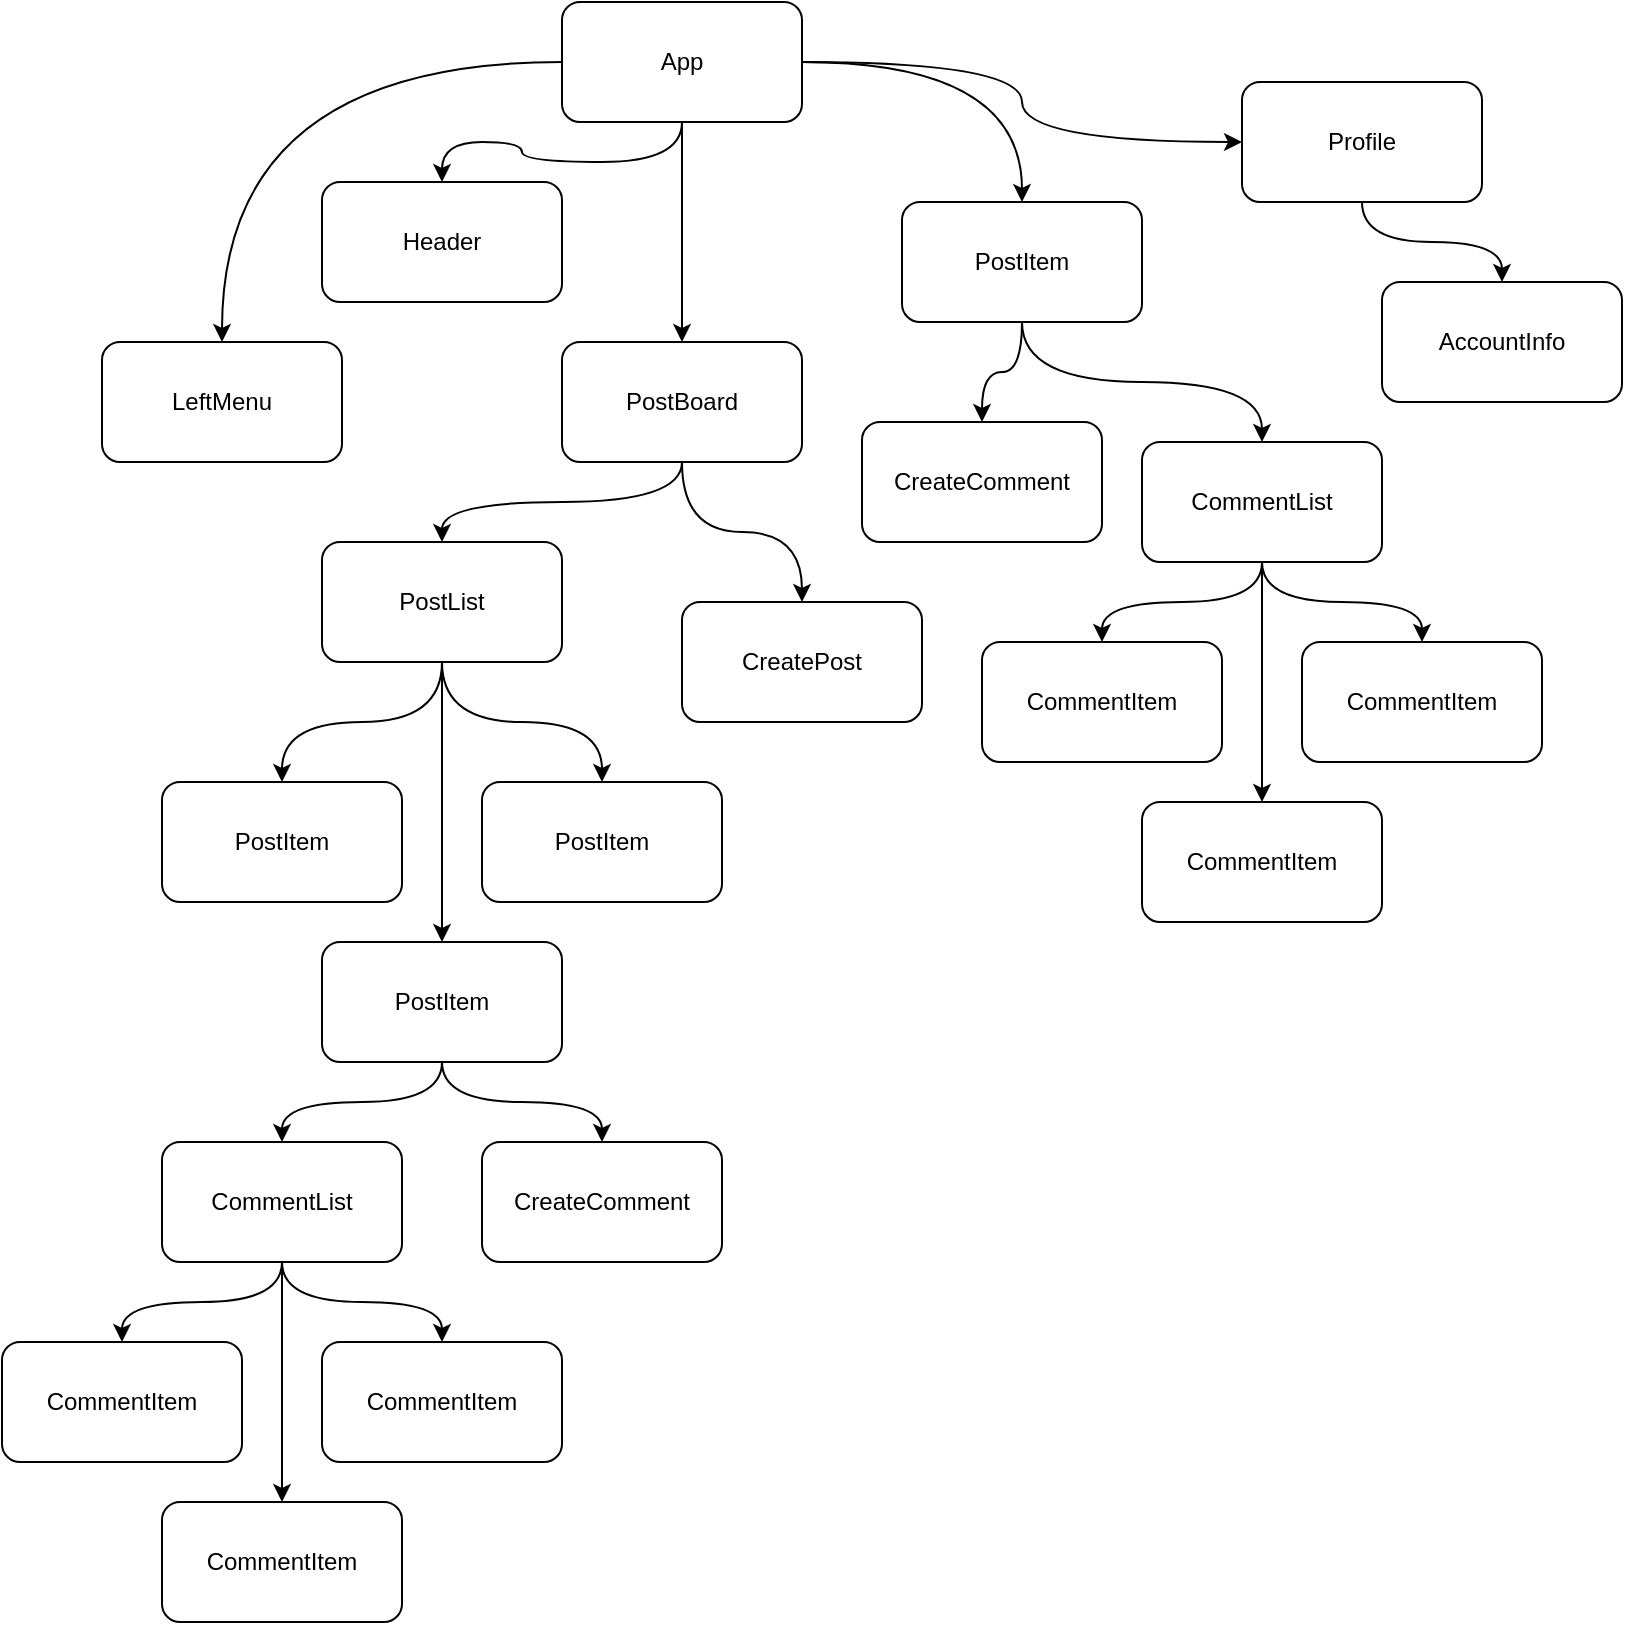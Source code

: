 <mxfile version="24.0.1" type="device">
  <diagram name="Page-1" id="IL38ssH-_RWsgFlwf67Z">
    <mxGraphModel dx="1042" dy="535" grid="1" gridSize="10" guides="1" tooltips="1" connect="1" arrows="1" fold="1" page="1" pageScale="1" pageWidth="827" pageHeight="1169" math="0" shadow="0">
      <root>
        <mxCell id="0" />
        <mxCell id="1" parent="0" />
        <mxCell id="DZYRU_ofzJVjwE8KknH9-11" style="edgeStyle=orthogonalEdgeStyle;rounded=0;orthogonalLoop=1;jettySize=auto;html=1;curved=1;" parent="1" source="DZYRU_ofzJVjwE8KknH9-1" target="DZYRU_ofzJVjwE8KknH9-9" edge="1">
          <mxGeometry relative="1" as="geometry" />
        </mxCell>
        <mxCell id="DZYRU_ofzJVjwE8KknH9-12" style="edgeStyle=orthogonalEdgeStyle;rounded=0;orthogonalLoop=1;jettySize=auto;html=1;curved=1;" parent="1" source="DZYRU_ofzJVjwE8KknH9-1" target="DZYRU_ofzJVjwE8KknH9-10" edge="1">
          <mxGeometry relative="1" as="geometry" />
        </mxCell>
        <mxCell id="DZYRU_ofzJVjwE8KknH9-13" style="edgeStyle=orthogonalEdgeStyle;rounded=0;orthogonalLoop=1;jettySize=auto;html=1;" parent="1" source="DZYRU_ofzJVjwE8KknH9-1" target="DZYRU_ofzJVjwE8KknH9-3" edge="1">
          <mxGeometry relative="1" as="geometry" />
        </mxCell>
        <mxCell id="DZYRU_ofzJVjwE8KknH9-15" style="edgeStyle=orthogonalEdgeStyle;rounded=0;orthogonalLoop=1;jettySize=auto;html=1;curved=1;" parent="1" source="DZYRU_ofzJVjwE8KknH9-1" target="DZYRU_ofzJVjwE8KknH9-2" edge="1">
          <mxGeometry relative="1" as="geometry" />
        </mxCell>
        <mxCell id="bSlTgqxA7FIsEH5_ooCk-12" style="edgeStyle=orthogonalEdgeStyle;rounded=0;orthogonalLoop=1;jettySize=auto;html=1;curved=1;" edge="1" parent="1" source="DZYRU_ofzJVjwE8KknH9-1" target="bSlTgqxA7FIsEH5_ooCk-2">
          <mxGeometry relative="1" as="geometry" />
        </mxCell>
        <mxCell id="DZYRU_ofzJVjwE8KknH9-1" value="App" style="rounded=1;whiteSpace=wrap;html=1;" parent="1" vertex="1">
          <mxGeometry x="280" width="120" height="60" as="geometry" />
        </mxCell>
        <mxCell id="DZYRU_ofzJVjwE8KknH9-49" style="edgeStyle=orthogonalEdgeStyle;rounded=0;orthogonalLoop=1;jettySize=auto;html=1;curved=1;" parent="1" source="DZYRU_ofzJVjwE8KknH9-2" target="DZYRU_ofzJVjwE8KknH9-48" edge="1">
          <mxGeometry relative="1" as="geometry" />
        </mxCell>
        <mxCell id="DZYRU_ofzJVjwE8KknH9-2" value="Profile" style="rounded=1;whiteSpace=wrap;html=1;" parent="1" vertex="1">
          <mxGeometry x="620" y="40" width="120" height="60" as="geometry" />
        </mxCell>
        <mxCell id="DZYRU_ofzJVjwE8KknH9-16" style="edgeStyle=orthogonalEdgeStyle;rounded=0;orthogonalLoop=1;jettySize=auto;html=1;curved=1;" parent="1" source="DZYRU_ofzJVjwE8KknH9-3" target="DZYRU_ofzJVjwE8KknH9-5" edge="1">
          <mxGeometry relative="1" as="geometry" />
        </mxCell>
        <mxCell id="DZYRU_ofzJVjwE8KknH9-45" style="edgeStyle=orthogonalEdgeStyle;rounded=0;orthogonalLoop=1;jettySize=auto;html=1;curved=1;" parent="1" source="DZYRU_ofzJVjwE8KknH9-3" target="DZYRU_ofzJVjwE8KknH9-44" edge="1">
          <mxGeometry relative="1" as="geometry" />
        </mxCell>
        <mxCell id="DZYRU_ofzJVjwE8KknH9-3" value="PostBoard" style="rounded=1;whiteSpace=wrap;html=1;" parent="1" vertex="1">
          <mxGeometry x="280" y="170" width="120" height="60" as="geometry" />
        </mxCell>
        <mxCell id="DZYRU_ofzJVjwE8KknH9-20" style="edgeStyle=orthogonalEdgeStyle;rounded=0;orthogonalLoop=1;jettySize=auto;html=1;curved=1;" parent="1" source="DZYRU_ofzJVjwE8KknH9-5" target="DZYRU_ofzJVjwE8KknH9-6" edge="1">
          <mxGeometry relative="1" as="geometry" />
        </mxCell>
        <mxCell id="DZYRU_ofzJVjwE8KknH9-21" style="edgeStyle=orthogonalEdgeStyle;rounded=0;orthogonalLoop=1;jettySize=auto;html=1;curved=1;" parent="1" source="DZYRU_ofzJVjwE8KknH9-5" target="DZYRU_ofzJVjwE8KknH9-17" edge="1">
          <mxGeometry relative="1" as="geometry" />
        </mxCell>
        <mxCell id="DZYRU_ofzJVjwE8KknH9-22" style="edgeStyle=orthogonalEdgeStyle;rounded=0;orthogonalLoop=1;jettySize=auto;html=1;curved=1;" parent="1" source="DZYRU_ofzJVjwE8KknH9-5" target="DZYRU_ofzJVjwE8KknH9-18" edge="1">
          <mxGeometry relative="1" as="geometry" />
        </mxCell>
        <mxCell id="DZYRU_ofzJVjwE8KknH9-5" value="PostList" style="rounded=1;whiteSpace=wrap;html=1;" parent="1" vertex="1">
          <mxGeometry x="160" y="270" width="120" height="60" as="geometry" />
        </mxCell>
        <mxCell id="DZYRU_ofzJVjwE8KknH9-47" style="edgeStyle=orthogonalEdgeStyle;rounded=0;orthogonalLoop=1;jettySize=auto;html=1;curved=1;" parent="1" source="DZYRU_ofzJVjwE8KknH9-6" target="DZYRU_ofzJVjwE8KknH9-46" edge="1">
          <mxGeometry relative="1" as="geometry" />
        </mxCell>
        <mxCell id="DZYRU_ofzJVjwE8KknH9-6" value="PostItem" style="rounded=1;whiteSpace=wrap;html=1;" parent="1" vertex="1">
          <mxGeometry x="160" y="470" width="120" height="60" as="geometry" />
        </mxCell>
        <mxCell id="DZYRU_ofzJVjwE8KknH9-9" value="Header" style="rounded=1;whiteSpace=wrap;html=1;" parent="1" vertex="1">
          <mxGeometry x="160" y="90" width="120" height="60" as="geometry" />
        </mxCell>
        <mxCell id="DZYRU_ofzJVjwE8KknH9-10" value="LeftMenu" style="rounded=1;whiteSpace=wrap;html=1;" parent="1" vertex="1">
          <mxGeometry x="50" y="170" width="120" height="60" as="geometry" />
        </mxCell>
        <mxCell id="DZYRU_ofzJVjwE8KknH9-17" value="PostItem" style="rounded=1;whiteSpace=wrap;html=1;" parent="1" vertex="1">
          <mxGeometry x="80" y="390" width="120" height="60" as="geometry" />
        </mxCell>
        <mxCell id="DZYRU_ofzJVjwE8KknH9-18" value="PostItem" style="rounded=1;whiteSpace=wrap;html=1;" parent="1" vertex="1">
          <mxGeometry x="240" y="390" width="120" height="60" as="geometry" />
        </mxCell>
        <mxCell id="DZYRU_ofzJVjwE8KknH9-24" style="edgeStyle=orthogonalEdgeStyle;rounded=0;orthogonalLoop=1;jettySize=auto;html=1;curved=1;" parent="1" source="DZYRU_ofzJVjwE8KknH9-6" target="DZYRU_ofzJVjwE8KknH9-25" edge="1">
          <mxGeometry relative="1" as="geometry">
            <mxPoint x="130" y="460" as="sourcePoint" />
          </mxGeometry>
        </mxCell>
        <mxCell id="DZYRU_ofzJVjwE8KknH9-31" style="edgeStyle=orthogonalEdgeStyle;rounded=0;orthogonalLoop=1;jettySize=auto;html=1;curved=1;" parent="1" source="DZYRU_ofzJVjwE8KknH9-25" target="DZYRU_ofzJVjwE8KknH9-30" edge="1">
          <mxGeometry relative="1" as="geometry" />
        </mxCell>
        <mxCell id="DZYRU_ofzJVjwE8KknH9-33" style="edgeStyle=orthogonalEdgeStyle;rounded=0;orthogonalLoop=1;jettySize=auto;html=1;" parent="1" source="DZYRU_ofzJVjwE8KknH9-25" target="DZYRU_ofzJVjwE8KknH9-32" edge="1">
          <mxGeometry relative="1" as="geometry" />
        </mxCell>
        <mxCell id="DZYRU_ofzJVjwE8KknH9-35" style="edgeStyle=orthogonalEdgeStyle;rounded=0;orthogonalLoop=1;jettySize=auto;html=1;curved=1;" parent="1" source="DZYRU_ofzJVjwE8KknH9-25" target="DZYRU_ofzJVjwE8KknH9-34" edge="1">
          <mxGeometry relative="1" as="geometry" />
        </mxCell>
        <mxCell id="DZYRU_ofzJVjwE8KknH9-25" value="CommentList" style="rounded=1;whiteSpace=wrap;html=1;" parent="1" vertex="1">
          <mxGeometry x="80" y="570" width="120" height="60" as="geometry" />
        </mxCell>
        <mxCell id="DZYRU_ofzJVjwE8KknH9-30" value="CommentItem" style="rounded=1;whiteSpace=wrap;html=1;" parent="1" vertex="1">
          <mxGeometry y="670" width="120" height="60" as="geometry" />
        </mxCell>
        <mxCell id="DZYRU_ofzJVjwE8KknH9-32" value="CommentItem" style="rounded=1;whiteSpace=wrap;html=1;" parent="1" vertex="1">
          <mxGeometry x="80" y="750" width="120" height="60" as="geometry" />
        </mxCell>
        <mxCell id="DZYRU_ofzJVjwE8KknH9-34" value="CommentItem" style="rounded=1;whiteSpace=wrap;html=1;" parent="1" vertex="1">
          <mxGeometry x="160" y="670" width="120" height="60" as="geometry" />
        </mxCell>
        <mxCell id="DZYRU_ofzJVjwE8KknH9-44" value="CreatePost" style="rounded=1;whiteSpace=wrap;html=1;" parent="1" vertex="1">
          <mxGeometry x="340" y="300" width="120" height="60" as="geometry" />
        </mxCell>
        <mxCell id="DZYRU_ofzJVjwE8KknH9-46" value="CreateComment" style="rounded=1;whiteSpace=wrap;html=1;" parent="1" vertex="1">
          <mxGeometry x="240" y="570" width="120" height="60" as="geometry" />
        </mxCell>
        <mxCell id="DZYRU_ofzJVjwE8KknH9-48" value="AccountInfo" style="rounded=1;whiteSpace=wrap;html=1;" parent="1" vertex="1">
          <mxGeometry x="690" y="140" width="120" height="60" as="geometry" />
        </mxCell>
        <mxCell id="bSlTgqxA7FIsEH5_ooCk-1" style="edgeStyle=orthogonalEdgeStyle;rounded=0;orthogonalLoop=1;jettySize=auto;html=1;curved=1;" edge="1" parent="1" source="bSlTgqxA7FIsEH5_ooCk-2" target="bSlTgqxA7FIsEH5_ooCk-11">
          <mxGeometry relative="1" as="geometry" />
        </mxCell>
        <mxCell id="bSlTgqxA7FIsEH5_ooCk-2" value="PostItem" style="rounded=1;whiteSpace=wrap;html=1;" vertex="1" parent="1">
          <mxGeometry x="450" y="100" width="120" height="60" as="geometry" />
        </mxCell>
        <mxCell id="bSlTgqxA7FIsEH5_ooCk-3" style="edgeStyle=orthogonalEdgeStyle;rounded=0;orthogonalLoop=1;jettySize=auto;html=1;curved=1;" edge="1" parent="1" source="bSlTgqxA7FIsEH5_ooCk-2" target="bSlTgqxA7FIsEH5_ooCk-7">
          <mxGeometry relative="1" as="geometry">
            <mxPoint x="550" y="270" as="sourcePoint" />
          </mxGeometry>
        </mxCell>
        <mxCell id="bSlTgqxA7FIsEH5_ooCk-4" style="edgeStyle=orthogonalEdgeStyle;rounded=0;orthogonalLoop=1;jettySize=auto;html=1;curved=1;" edge="1" parent="1" source="bSlTgqxA7FIsEH5_ooCk-7" target="bSlTgqxA7FIsEH5_ooCk-8">
          <mxGeometry relative="1" as="geometry" />
        </mxCell>
        <mxCell id="bSlTgqxA7FIsEH5_ooCk-5" style="edgeStyle=orthogonalEdgeStyle;rounded=0;orthogonalLoop=1;jettySize=auto;html=1;" edge="1" parent="1" source="bSlTgqxA7FIsEH5_ooCk-7" target="bSlTgqxA7FIsEH5_ooCk-9">
          <mxGeometry relative="1" as="geometry" />
        </mxCell>
        <mxCell id="bSlTgqxA7FIsEH5_ooCk-6" style="edgeStyle=orthogonalEdgeStyle;rounded=0;orthogonalLoop=1;jettySize=auto;html=1;curved=1;" edge="1" parent="1" source="bSlTgqxA7FIsEH5_ooCk-7" target="bSlTgqxA7FIsEH5_ooCk-10">
          <mxGeometry relative="1" as="geometry" />
        </mxCell>
        <mxCell id="bSlTgqxA7FIsEH5_ooCk-7" value="CommentList" style="rounded=1;whiteSpace=wrap;html=1;" vertex="1" parent="1">
          <mxGeometry x="570" y="220" width="120" height="60" as="geometry" />
        </mxCell>
        <mxCell id="bSlTgqxA7FIsEH5_ooCk-8" value="CommentItem" style="rounded=1;whiteSpace=wrap;html=1;" vertex="1" parent="1">
          <mxGeometry x="490" y="320" width="120" height="60" as="geometry" />
        </mxCell>
        <mxCell id="bSlTgqxA7FIsEH5_ooCk-9" value="CommentItem" style="rounded=1;whiteSpace=wrap;html=1;" vertex="1" parent="1">
          <mxGeometry x="570" y="400" width="120" height="60" as="geometry" />
        </mxCell>
        <mxCell id="bSlTgqxA7FIsEH5_ooCk-10" value="CommentItem" style="rounded=1;whiteSpace=wrap;html=1;" vertex="1" parent="1">
          <mxGeometry x="650" y="320" width="120" height="60" as="geometry" />
        </mxCell>
        <mxCell id="bSlTgqxA7FIsEH5_ooCk-11" value="CreateComment" style="rounded=1;whiteSpace=wrap;html=1;" vertex="1" parent="1">
          <mxGeometry x="430" y="210" width="120" height="60" as="geometry" />
        </mxCell>
      </root>
    </mxGraphModel>
  </diagram>
</mxfile>
